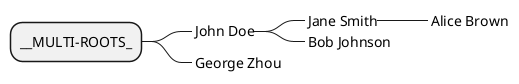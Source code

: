 @startmindmap
* __MULTI-ROOTS_
**_ John Doe
***_ Jane Smith
****_ Alice Brown
***_ Bob Johnson
**_ George Zhou

@endmindmap